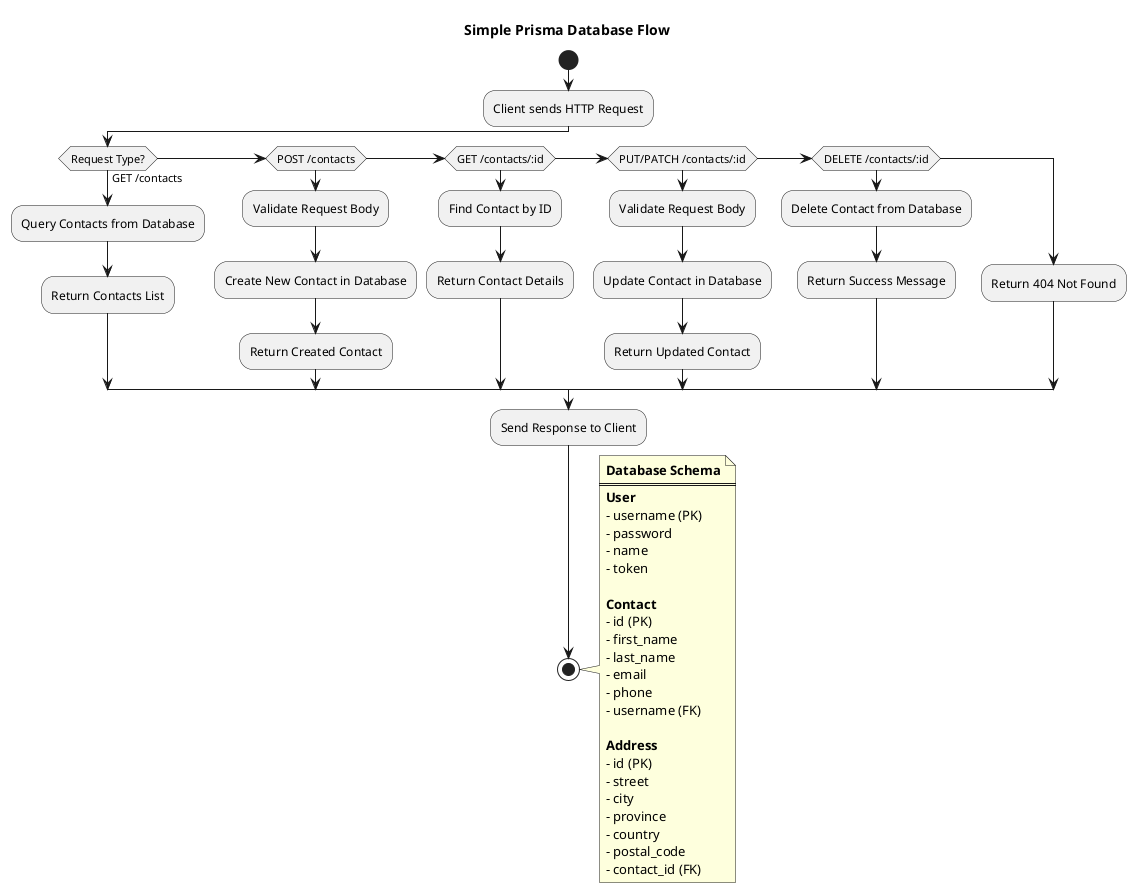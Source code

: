 @startuml Prisma Database Flow

title Simple Prisma Database Flow

start

:Client sends HTTP Request;

if (Request Type?) then (GET /contacts)
  :Query Contacts from Database;
  :Return Contacts List;
else if (POST /contacts)
  :Validate Request Body;
  :Create New Contact in Database;
  :Return Created Contact;
else if (GET /contacts/:id)
  :Find Contact by ID;
  :Return Contact Details;
else if (PUT/PATCH /contacts/:id)
  :Validate Request Body;
  :Update Contact in Database;
  :Return Updated Contact;
else if (DELETE /contacts/:id)
  :Delete Contact from Database;
  :Return Success Message;
else
  :Return 404 Not Found;
endif

:Send Response to Client;

stop

' Database Schema
note right
  **Database Schema**
  ====
  **User**
  - username (PK)
  - password
  - name
  - token
  
  **Contact**
  - id (PK)
  - first_name
  - last_name
  - email
  - phone
  - username (FK)
  
  **Address**
  - id (PK)
  - street
  - city
  - province
  - country
  - postal_code
  - contact_id (FK)
end note

@enduml